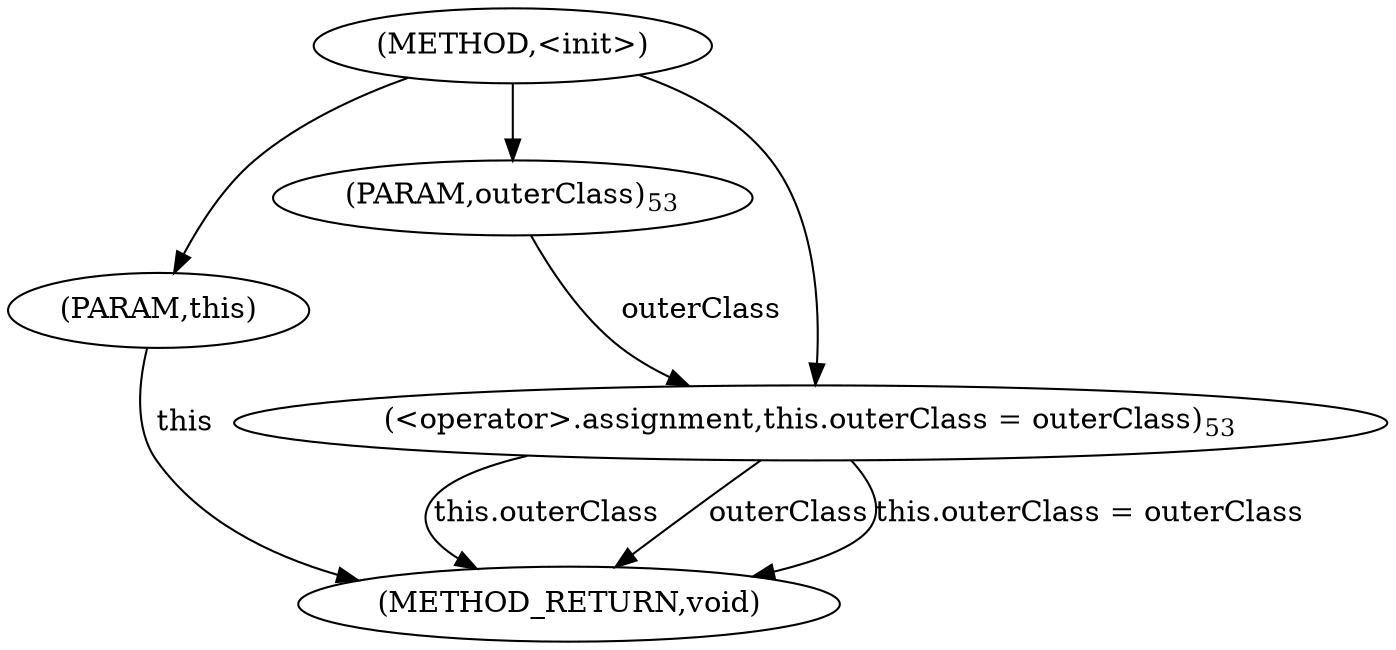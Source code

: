digraph "&lt;init&gt;" {  
"1053" [label = <(METHOD,&lt;init&gt;)> ]
"1060" [label = <(METHOD_RETURN,void)> ]
"9" [label = <(PARAM,this)> ]
"11" [label = <(PARAM,outerClass)<SUB>53</SUB>> ]
"1055" [label = <(&lt;operator&gt;.assignment,this.outerClass = outerClass)<SUB>53</SUB>> ]
"1055" [label = <(&lt;operator&gt;.assignment,this.outerClass = outerClass)<SUB>53</SUB>> ]
"1055" [label = <(&lt;operator&gt;.assignment,this.outerClass = outerClass)<SUB>53</SUB>> ]
  "9" -> "1060"  [ label = "this"] 
  "1055" -> "1060"  [ label = "this.outerClass"] 
  "1055" -> "1060"  [ label = "outerClass"] 
  "1055" -> "1060"  [ label = "this.outerClass = outerClass"] 
  "1053" -> "9" 
  "1053" -> "11" 
  "11" -> "1055"  [ label = "outerClass"] 
  "1053" -> "1055" 
}
